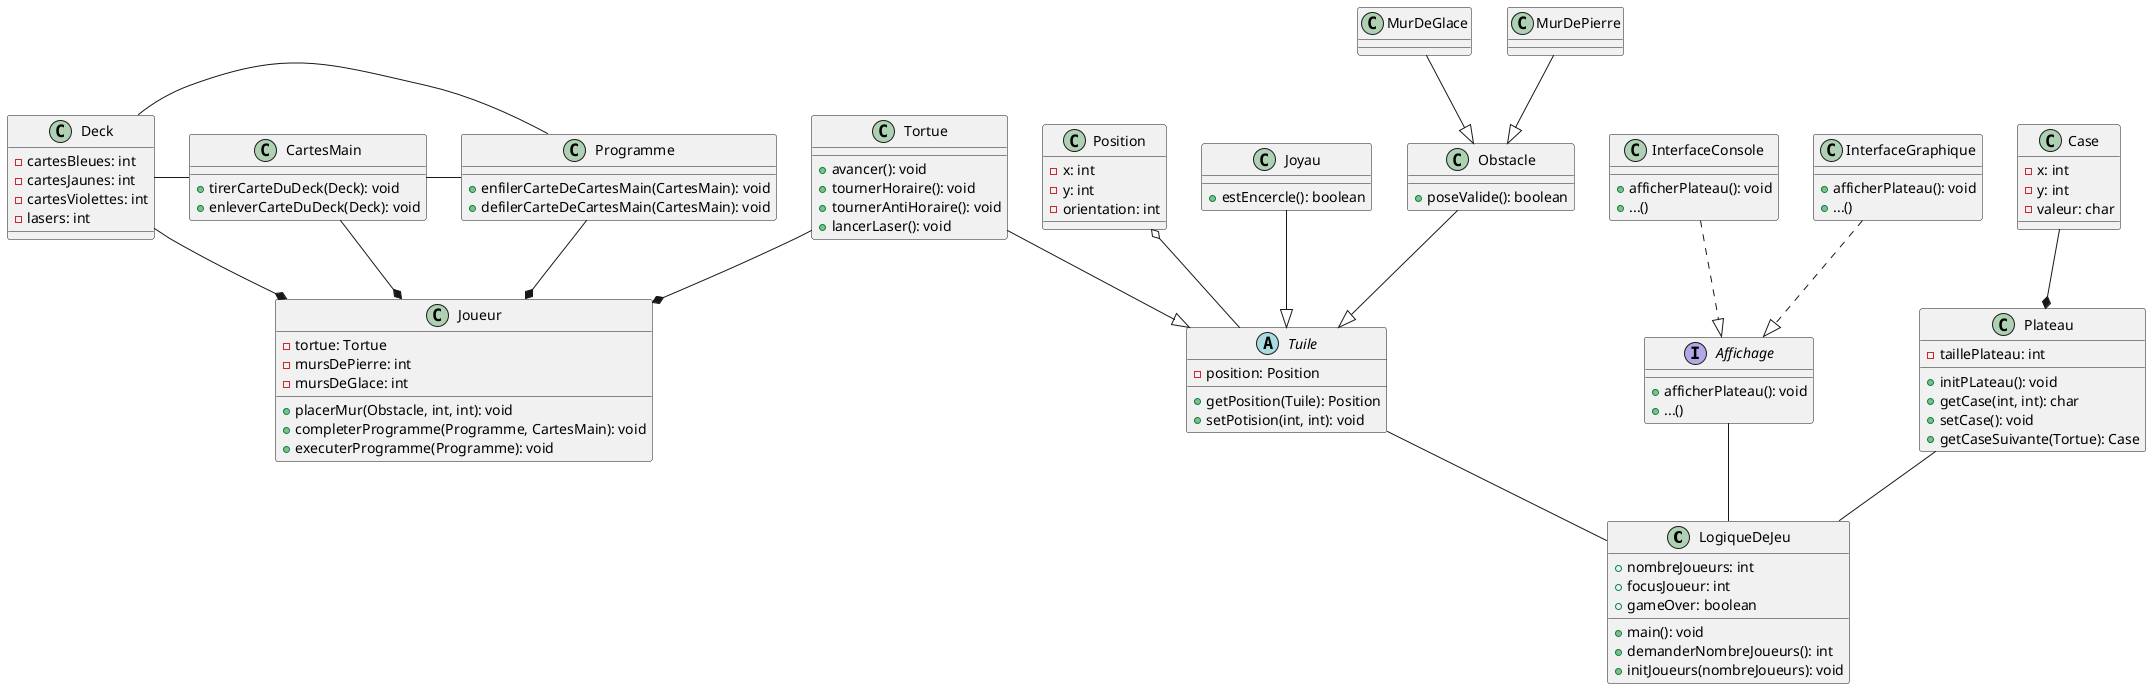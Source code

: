 @startuml
class LogiqueDeJeu {
+ nombreJoueurs: int
+ focusJoueur: int
+ gameOver: boolean
+ main(): void
+ demanderNombreJoueurs(): int
+ initJoueurs(nombreJoueurs): void
}

class Plateau {
- taillePlateau: int
+ initPLateau(): void
+ getCase(int, int): char
+ setCase(): void
+ getCaseSuivante(Tortue): Case
}
Plateau -- LogiqueDeJeu

class Case {
- x: int
- y: int
- valeur: char
}
Case --* Plateau

abstract class Tuile {
- position: Position
+ getPosition(Tuile): Position
+ setPotision(int, int): void
}
Tuile -- LogiqueDeJeu

class Position {
- x: int
- y: int
- orientation: int
}
Position o-- Tuile

class Tortue {
+ avancer(): void
+ tournerHoraire(): void
+ tournerAntiHoraire(): void
+ lancerLaser(): void
}
Tortue --|> Tuile
Tortue --* Joueur

class Joyau {
+ estEncercle(): boolean
}
Joyau --|> Tuile

class Obstacle {
+ poseValide(): boolean
}
Obstacle --|> Tuile

class MurDeGlace {

}
MurDeGlace --|> Obstacle

class MurDePierre {

}
MurDePierre --|> Obstacle

class Joueur {
- tortue: Tortue
- mursDePierre: int
- mursDeGlace: int
+ placerMur(Obstacle, int, int): void
+ completerProgramme(Programme, CartesMain): void
+ executerProgramme(Programme): void

}

class Deck {
- cartesBleues: int
- cartesJaunes: int
- cartesViolettes: int
- lasers: int
}
Deck - CartesMain
Deck --* Joueur

class CartesMain {
+ tirerCarteDuDeck(Deck): void
+ enleverCarteDuDeck(Deck): void
}
CartesMain - Programme
CartesMain --* Joueur

class Programme {
+ enfilerCarteDeCartesMain(CartesMain): void
+ defilerCarteDeCartesMain(CartesMain): void
}
Programme - Deck
Programme --* Joueur

interface Affichage {
+ afficherPlateau(): void
+ ...()
}
Affichage -- LogiqueDeJeu

class InterfaceGraphique {
+ afficherPlateau(): void
+ ...()
}
InterfaceGraphique ..|> Affichage

class InterfaceConsole {
+ afficherPlateau(): void
+ ...()
}
InterfaceConsole ..|> Affichage
@enduml